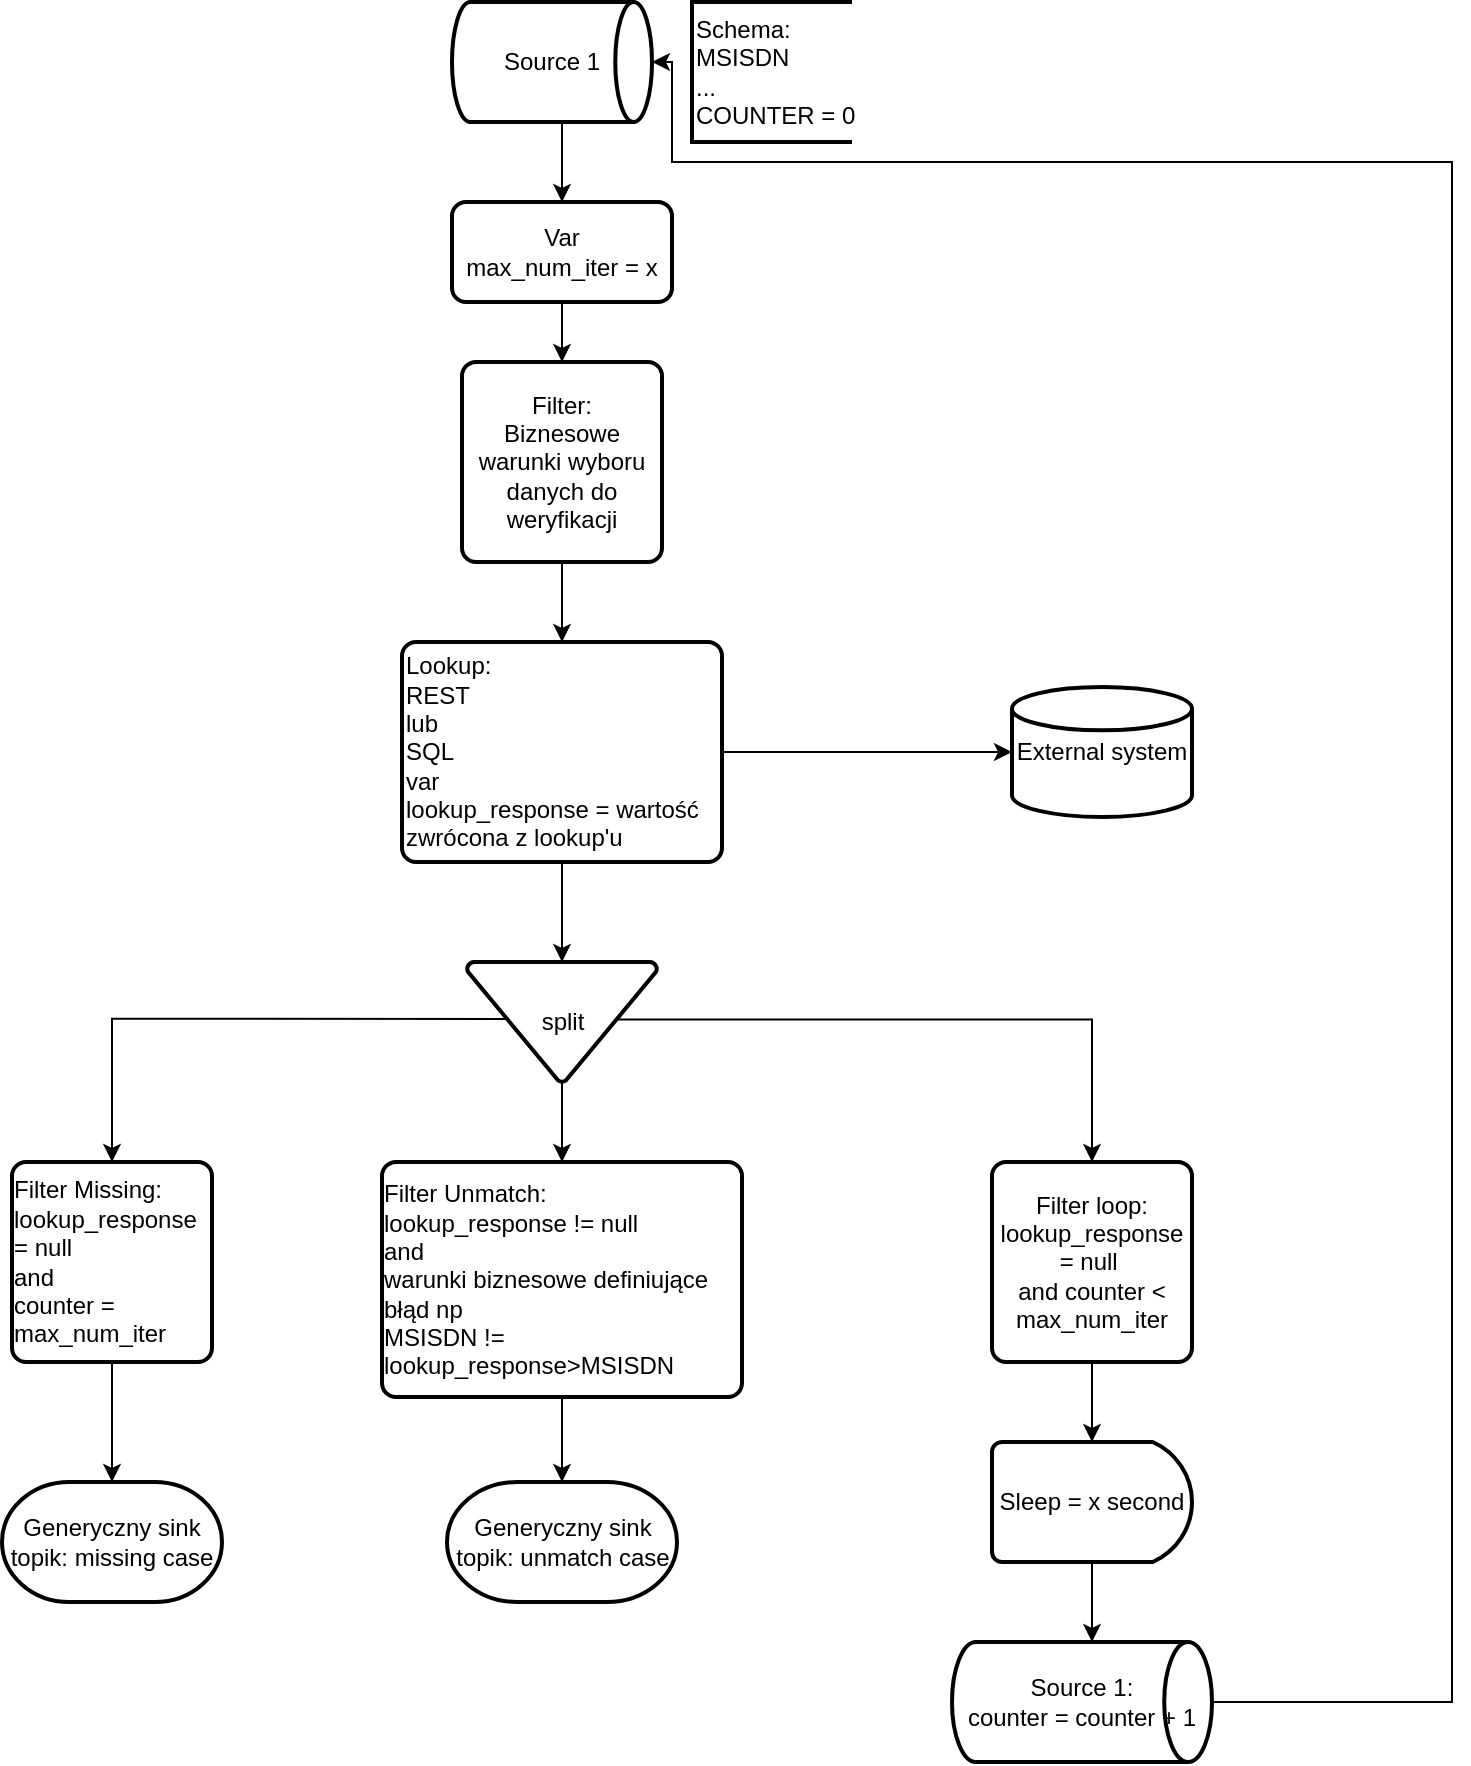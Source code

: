 <mxfile version="15.4.3" type="github" pages="2">
  <diagram id="U4HXAuG3j4cW1zsJGwRp" name="Stream with lookup">
    <mxGraphModel dx="1038" dy="547" grid="1" gridSize="10" guides="1" tooltips="1" connect="1" arrows="1" fold="1" page="1" pageScale="1" pageWidth="827" pageHeight="1169" math="0" shadow="0">
      <root>
        <mxCell id="0" />
        <mxCell id="1" parent="0" />
        <mxCell id="ZC-fCSjPIDu9Es8s-osJ-2" value="Schema:&lt;br&gt;MSISDN&lt;br&gt;...&lt;br&gt;COUNTER = 0" style="strokeWidth=2;html=1;shape=mxgraph.flowchart.annotation_1;align=left;pointerEvents=1;" parent="1" vertex="1">
          <mxGeometry x="410" y="10" width="80" height="70" as="geometry" />
        </mxCell>
        <mxCell id="ZC-fCSjPIDu9Es8s-osJ-30" value="" style="edgeStyle=orthogonalEdgeStyle;rounded=0;orthogonalLoop=1;jettySize=auto;html=1;" parent="1" source="ZC-fCSjPIDu9Es8s-osJ-3" target="ZC-fCSjPIDu9Es8s-osJ-4" edge="1">
          <mxGeometry relative="1" as="geometry" />
        </mxCell>
        <mxCell id="ZC-fCSjPIDu9Es8s-osJ-3" value="Var&lt;br&gt;max_num_iter = x" style="rounded=1;whiteSpace=wrap;html=1;absoluteArcSize=1;arcSize=14;strokeWidth=2;" parent="1" vertex="1">
          <mxGeometry x="290" y="110" width="110" height="50" as="geometry" />
        </mxCell>
        <mxCell id="ZC-fCSjPIDu9Es8s-osJ-31" value="" style="edgeStyle=orthogonalEdgeStyle;rounded=0;orthogonalLoop=1;jettySize=auto;html=1;" parent="1" source="ZC-fCSjPIDu9Es8s-osJ-4" target="ZC-fCSjPIDu9Es8s-osJ-5" edge="1">
          <mxGeometry relative="1" as="geometry" />
        </mxCell>
        <mxCell id="ZC-fCSjPIDu9Es8s-osJ-4" value="Filter:&lt;br&gt;Biznesowe warunki wyboru danych do weryfikacji" style="rounded=1;whiteSpace=wrap;html=1;absoluteArcSize=1;arcSize=14;strokeWidth=2;" parent="1" vertex="1">
          <mxGeometry x="295" y="190" width="100" height="100" as="geometry" />
        </mxCell>
        <mxCell id="ZC-fCSjPIDu9Es8s-osJ-32" value="" style="edgeStyle=orthogonalEdgeStyle;rounded=0;orthogonalLoop=1;jettySize=auto;html=1;" parent="1" source="ZC-fCSjPIDu9Es8s-osJ-5" target="ZC-fCSjPIDu9Es8s-osJ-9" edge="1">
          <mxGeometry relative="1" as="geometry" />
        </mxCell>
        <mxCell id="ZC-fCSjPIDu9Es8s-osJ-33" style="edgeStyle=orthogonalEdgeStyle;rounded=0;orthogonalLoop=1;jettySize=auto;html=1;entryX=0;entryY=0.5;entryDx=0;entryDy=0;entryPerimeter=0;" parent="1" source="ZC-fCSjPIDu9Es8s-osJ-5" target="ZC-fCSjPIDu9Es8s-osJ-18" edge="1">
          <mxGeometry relative="1" as="geometry" />
        </mxCell>
        <mxCell id="ZC-fCSjPIDu9Es8s-osJ-5" value="&lt;div&gt;&lt;span&gt;Lookup:&lt;/span&gt;&lt;/div&gt;&lt;div&gt;&lt;span&gt;REST&lt;/span&gt;&lt;/div&gt;&lt;div&gt;&lt;span&gt;lub&amp;nbsp;&lt;/span&gt;&lt;/div&gt;&lt;div&gt;&lt;span&gt;SQL&lt;/span&gt;&lt;/div&gt;&lt;div&gt;&lt;span&gt;var&lt;/span&gt;&lt;/div&gt;&lt;div&gt;lookup_response = wartość zwrócona z lookup&#39;u&lt;/div&gt;" style="rounded=1;whiteSpace=wrap;html=1;absoluteArcSize=1;arcSize=14;strokeWidth=2;align=left;" parent="1" vertex="1">
          <mxGeometry x="265" y="330" width="160" height="110" as="geometry" />
        </mxCell>
        <mxCell id="ZC-fCSjPIDu9Es8s-osJ-35" style="edgeStyle=orthogonalEdgeStyle;rounded=0;orthogonalLoop=1;jettySize=auto;html=1;entryX=0.5;entryY=0;entryDx=0;entryDy=0;exitX=0.216;exitY=0.474;exitDx=0;exitDy=0;exitPerimeter=0;" parent="1" source="ZC-fCSjPIDu9Es8s-osJ-9" target="ZC-fCSjPIDu9Es8s-osJ-10" edge="1">
          <mxGeometry relative="1" as="geometry" />
        </mxCell>
        <mxCell id="ZC-fCSjPIDu9Es8s-osJ-36" style="edgeStyle=orthogonalEdgeStyle;rounded=0;orthogonalLoop=1;jettySize=auto;html=1;entryX=0.5;entryY=0;entryDx=0;entryDy=0;" parent="1" source="ZC-fCSjPIDu9Es8s-osJ-9" target="ZC-fCSjPIDu9Es8s-osJ-14" edge="1">
          <mxGeometry relative="1" as="geometry" />
        </mxCell>
        <mxCell id="ZC-fCSjPIDu9Es8s-osJ-37" style="edgeStyle=orthogonalEdgeStyle;rounded=0;orthogonalLoop=1;jettySize=auto;html=1;entryX=0.5;entryY=0;entryDx=0;entryDy=0;exitX=0.795;exitY=0.479;exitDx=0;exitDy=0;exitPerimeter=0;" parent="1" source="ZC-fCSjPIDu9Es8s-osJ-9" target="ZC-fCSjPIDu9Es8s-osJ-12" edge="1">
          <mxGeometry relative="1" as="geometry" />
        </mxCell>
        <mxCell id="ZC-fCSjPIDu9Es8s-osJ-9" value="split" style="strokeWidth=2;html=1;shape=mxgraph.flowchart.merge_or_storage;whiteSpace=wrap;align=center;" parent="1" vertex="1">
          <mxGeometry x="297.5" y="490" width="95" height="60" as="geometry" />
        </mxCell>
        <mxCell id="ZC-fCSjPIDu9Es8s-osJ-38" value="" style="edgeStyle=orthogonalEdgeStyle;rounded=0;orthogonalLoop=1;jettySize=auto;html=1;" parent="1" source="ZC-fCSjPIDu9Es8s-osJ-10" target="ZC-fCSjPIDu9Es8s-osJ-13" edge="1">
          <mxGeometry relative="1" as="geometry" />
        </mxCell>
        <mxCell id="ZC-fCSjPIDu9Es8s-osJ-10" value="&lt;div style=&quot;text-align: justify&quot;&gt;&lt;span&gt;Filter Missing:&lt;/span&gt;&lt;/div&gt;&lt;div style=&quot;text-align: justify&quot;&gt;&lt;span&gt;lookup_response = null&amp;nbsp;&lt;/span&gt;&lt;/div&gt;&lt;div style=&quot;text-align: justify&quot;&gt;&lt;span&gt;and&amp;nbsp;&lt;/span&gt;&lt;/div&gt;&lt;div style=&quot;text-align: left&quot;&gt;&lt;span&gt;counter = max_num_iter&lt;/span&gt;&lt;/div&gt;" style="rounded=1;whiteSpace=wrap;html=1;absoluteArcSize=1;arcSize=14;strokeWidth=2;align=center;" parent="1" vertex="1">
          <mxGeometry x="70" y="590" width="100" height="100" as="geometry" />
        </mxCell>
        <mxCell id="ZC-fCSjPIDu9Es8s-osJ-40" value="" style="edgeStyle=orthogonalEdgeStyle;rounded=0;orthogonalLoop=1;jettySize=auto;html=1;" parent="1" source="ZC-fCSjPIDu9Es8s-osJ-12" target="ZC-fCSjPIDu9Es8s-osJ-15" edge="1">
          <mxGeometry relative="1" as="geometry" />
        </mxCell>
        <mxCell id="ZC-fCSjPIDu9Es8s-osJ-12" value="Filter loop:&lt;br&gt;lookup_response = null&amp;nbsp;&lt;br&gt;and counter &amp;lt; max_num_iter" style="rounded=1;whiteSpace=wrap;html=1;absoluteArcSize=1;arcSize=14;strokeWidth=2;align=center;" parent="1" vertex="1">
          <mxGeometry x="560" y="590" width="100" height="100" as="geometry" />
        </mxCell>
        <mxCell id="ZC-fCSjPIDu9Es8s-osJ-13" value="Generyczny sink topik: missing case" style="strokeWidth=2;html=1;shape=mxgraph.flowchart.terminator;whiteSpace=wrap;align=center;" parent="1" vertex="1">
          <mxGeometry x="65" y="750" width="110" height="60" as="geometry" />
        </mxCell>
        <mxCell id="ZC-fCSjPIDu9Es8s-osJ-39" value="" style="edgeStyle=orthogonalEdgeStyle;rounded=0;orthogonalLoop=1;jettySize=auto;html=1;" parent="1" source="ZC-fCSjPIDu9Es8s-osJ-14" target="ZC-fCSjPIDu9Es8s-osJ-16" edge="1">
          <mxGeometry relative="1" as="geometry" />
        </mxCell>
        <mxCell id="ZC-fCSjPIDu9Es8s-osJ-14" value="&lt;div style=&quot;text-align: justify&quot;&gt;&lt;span&gt;Filter Unmatch:&lt;/span&gt;&lt;/div&gt;&lt;div style=&quot;text-align: justify&quot;&gt;&lt;span&gt;lookup_response != null&amp;nbsp;&lt;/span&gt;&lt;/div&gt;&lt;div style=&quot;text-align: justify&quot;&gt;&lt;span&gt;and&amp;nbsp;&lt;/span&gt;&lt;/div&gt;&lt;div style=&quot;text-align: left&quot;&gt;warunki biznesowe definiujące błąd np&lt;/div&gt;&lt;div style=&quot;text-align: left&quot;&gt;MSISDN != lookup_response&amp;gt;MSISDN&lt;/div&gt;" style="rounded=1;whiteSpace=wrap;html=1;absoluteArcSize=1;arcSize=14;strokeWidth=2;align=center;" parent="1" vertex="1">
          <mxGeometry x="255" y="590" width="180" height="117.5" as="geometry" />
        </mxCell>
        <mxCell id="ZC-fCSjPIDu9Es8s-osJ-41" value="" style="edgeStyle=orthogonalEdgeStyle;rounded=0;orthogonalLoop=1;jettySize=auto;html=1;" parent="1" source="ZC-fCSjPIDu9Es8s-osJ-15" edge="1">
          <mxGeometry relative="1" as="geometry">
            <mxPoint x="610" y="830" as="targetPoint" />
          </mxGeometry>
        </mxCell>
        <mxCell id="ZC-fCSjPIDu9Es8s-osJ-15" value="Sleep = x second" style="strokeWidth=2;html=1;shape=mxgraph.flowchart.delay;whiteSpace=wrap;align=center;" parent="1" vertex="1">
          <mxGeometry x="560" y="730" width="100" height="60" as="geometry" />
        </mxCell>
        <mxCell id="ZC-fCSjPIDu9Es8s-osJ-16" value="Generyczny sink topik: unmatch case" style="strokeWidth=2;html=1;shape=mxgraph.flowchart.terminator;whiteSpace=wrap;align=center;" parent="1" vertex="1">
          <mxGeometry x="287.5" y="750" width="115" height="60" as="geometry" />
        </mxCell>
        <mxCell id="ZC-fCSjPIDu9Es8s-osJ-18" value="External system" style="strokeWidth=2;html=1;shape=mxgraph.flowchart.database;whiteSpace=wrap;align=center;" parent="1" vertex="1">
          <mxGeometry x="570" y="352.5" width="90" height="65" as="geometry" />
        </mxCell>
        <mxCell id="ZC-fCSjPIDu9Es8s-osJ-42" style="edgeStyle=orthogonalEdgeStyle;rounded=0;orthogonalLoop=1;jettySize=auto;html=1;entryX=1;entryY=0.5;entryDx=0;entryDy=0;entryPerimeter=0;" parent="1" target="ZC-fCSjPIDu9Es8s-osJ-22" edge="1">
          <mxGeometry relative="1" as="geometry">
            <mxPoint x="400" y="40" as="targetPoint" />
            <mxPoint x="660" y="860" as="sourcePoint" />
            <Array as="points">
              <mxPoint x="790" y="860" />
              <mxPoint x="790" y="90" />
              <mxPoint x="400" y="90" />
              <mxPoint x="400" y="40" />
            </Array>
          </mxGeometry>
        </mxCell>
        <mxCell id="ZC-fCSjPIDu9Es8s-osJ-34" style="edgeStyle=orthogonalEdgeStyle;rounded=0;orthogonalLoop=1;jettySize=auto;html=1;exitX=0.535;exitY=1.002;exitDx=0;exitDy=0;exitPerimeter=0;" parent="1" source="ZC-fCSjPIDu9Es8s-osJ-22" edge="1">
          <mxGeometry relative="1" as="geometry">
            <mxPoint x="345" y="110" as="targetPoint" />
          </mxGeometry>
        </mxCell>
        <mxCell id="ZC-fCSjPIDu9Es8s-osJ-22" value="Source 1&lt;span style=&quot;color: rgba(0 , 0 , 0 , 0) ; font-family: monospace ; font-size: 0px&quot;&gt;%3CmxGraphModel%3E%3Croot%3E%3CmxCell%20id%3D%220%22%2F%3E%3CmxCell%20id%3D%221%22%20parent%3D%220%22%2F%3E%3CmxCell%20id%3D%222%22%20value%3D%22Generyczny%20sink%20topik%3A%20missing%20case%22%20style%3D%22strokeWidth%3D2%3Bhtml%3D1%3Bshape%3Dmxgraph.flowchart.terminator%3BwhiteSpace%3Dwrap%3Balign%3Dcenter%3B%22%20vertex%3D%221%22%20parent%3D%221%22%3E%3CmxGeometry%20x%3D%2270%22%20y%3D%22750%22%20width%3D%22110%22%20height%3D%2260%22%20as%3D%22geometry%22%2F%3E%3C%2FmxCell%3E%3C%2Froot%3E%3C%2FmxGraphModel%3E&lt;/span&gt;" style="strokeWidth=2;html=1;shape=mxgraph.flowchart.direct_data;whiteSpace=wrap;align=center;" parent="1" vertex="1">
          <mxGeometry x="290" y="10" width="100" height="60" as="geometry" />
        </mxCell>
        <mxCell id="ZC-fCSjPIDu9Es8s-osJ-46" value="Source 1:&lt;br&gt;counter = counter + 1" style="strokeWidth=2;html=1;shape=mxgraph.flowchart.direct_data;whiteSpace=wrap;align=center;" parent="1" vertex="1">
          <mxGeometry x="540" y="830" width="130" height="60" as="geometry" />
        </mxCell>
      </root>
    </mxGraphModel>
  </diagram>
  <diagram id="aps-iyWs5h7aKC7BSdQ6" name="Two streams">
    <mxGraphModel dx="1221" dy="1813" grid="1" gridSize="10" guides="1" tooltips="1" connect="1" arrows="1" fold="1" page="1" pageScale="1" pageWidth="827" pageHeight="1169" math="0" shadow="0">
      <root>
        <mxCell id="wpTG-mt9hjSMhAZPs6A1-0" />
        <mxCell id="wpTG-mt9hjSMhAZPs6A1-1" parent="wpTG-mt9hjSMhAZPs6A1-0" />
        <mxCell id="QiTqnI34yQczsa-WJf4P-25" value="" style="rounded=1;whiteSpace=wrap;html=1;absoluteArcSize=1;arcSize=14;strokeWidth=2;fontSize=10;fillColor=none;" vertex="1" parent="wpTG-mt9hjSMhAZPs6A1-1">
          <mxGeometry x="10" y="-10" width="790" height="250" as="geometry" />
        </mxCell>
        <mxCell id="MI2nNo5k3FZledmMcja--0" value="" style="edgeStyle=orthogonalEdgeStyle;rounded=0;orthogonalLoop=1;jettySize=auto;html=1;" parent="wpTG-mt9hjSMhAZPs6A1-1" source="Y2Wc0zXTQvH_t48DHI09-0" target="WbzuMoLDyw3xnzr8Pofb-0" edge="1">
          <mxGeometry relative="1" as="geometry" />
        </mxCell>
        <mxCell id="Y2Wc0zXTQvH_t48DHI09-0" value="Source 1" style="strokeWidth=2;html=1;shape=mxgraph.flowchart.direct_data;whiteSpace=wrap;" parent="wpTG-mt9hjSMhAZPs6A1-1" vertex="1">
          <mxGeometry x="120" y="260" width="100" height="60" as="geometry" />
        </mxCell>
        <mxCell id="MI2nNo5k3FZledmMcja--1" value="" style="edgeStyle=orthogonalEdgeStyle;rounded=0;orthogonalLoop=1;jettySize=auto;html=1;" parent="wpTG-mt9hjSMhAZPs6A1-1" source="Y2Wc0zXTQvH_t48DHI09-1" target="WbzuMoLDyw3xnzr8Pofb-2" edge="1">
          <mxGeometry relative="1" as="geometry" />
        </mxCell>
        <mxCell id="Y2Wc0zXTQvH_t48DHI09-1" value="Source 2" style="strokeWidth=2;html=1;shape=mxgraph.flowchart.direct_data;whiteSpace=wrap;" parent="wpTG-mt9hjSMhAZPs6A1-1" vertex="1">
          <mxGeometry x="364" y="260" width="100" height="60" as="geometry" />
        </mxCell>
        <mxCell id="0UWwDq5xkduQVzN45Ank-0" value="Schema:&lt;br&gt;MSISDN&lt;br&gt;START_TIME&lt;br&gt;..." style="strokeWidth=2;html=1;shape=mxgraph.flowchart.annotation_1;align=left;pointerEvents=1;" parent="wpTG-mt9hjSMhAZPs6A1-1" vertex="1">
          <mxGeometry x="230" y="255" width="80" height="70" as="geometry" />
        </mxCell>
        <mxCell id="0UWwDq5xkduQVzN45Ank-2" value="Schema:&lt;br&gt;MSISDN&lt;br&gt;START_TIME&lt;br&gt;..." style="strokeWidth=2;html=1;shape=mxgraph.flowchart.annotation_1;align=left;pointerEvents=1;" parent="wpTG-mt9hjSMhAZPs6A1-1" vertex="1">
          <mxGeometry x="470" y="255" width="80" height="70" as="geometry" />
        </mxCell>
        <mxCell id="MI2nNo5k3FZledmMcja--2" value="" style="edgeStyle=orthogonalEdgeStyle;rounded=0;orthogonalLoop=1;jettySize=auto;html=1;" parent="wpTG-mt9hjSMhAZPs6A1-1" source="WbzuMoLDyw3xnzr8Pofb-0" target="WbzuMoLDyw3xnzr8Pofb-3" edge="1">
          <mxGeometry relative="1" as="geometry" />
        </mxCell>
        <mxCell id="WbzuMoLDyw3xnzr8Pofb-0" value="Filter:&lt;br&gt;Biznesowe warunki wyboru danych do weryfikacji" style="rounded=1;whiteSpace=wrap;html=1;absoluteArcSize=1;arcSize=14;strokeWidth=2;" parent="wpTG-mt9hjSMhAZPs6A1-1" vertex="1">
          <mxGeometry x="120" y="360" width="100" height="100" as="geometry" />
        </mxCell>
        <mxCell id="MI2nNo5k3FZledmMcja--3" value="" style="edgeStyle=orthogonalEdgeStyle;rounded=0;orthogonalLoop=1;jettySize=auto;html=1;" parent="wpTG-mt9hjSMhAZPs6A1-1" source="WbzuMoLDyw3xnzr8Pofb-2" target="WbzuMoLDyw3xnzr8Pofb-21" edge="1">
          <mxGeometry relative="1" as="geometry" />
        </mxCell>
        <mxCell id="MI2nNo5k3FZledmMcja--15" value="" style="edgeStyle=orthogonalEdgeStyle;rounded=0;orthogonalLoop=1;jettySize=auto;html=1;entryX=0.5;entryY=0;entryDx=0;entryDy=0;" parent="wpTG-mt9hjSMhAZPs6A1-1" source="WbzuMoLDyw3xnzr8Pofb-2" target="WbzuMoLDyw3xnzr8Pofb-16" edge="1">
          <mxGeometry relative="1" as="geometry" />
        </mxCell>
        <mxCell id="WbzuMoLDyw3xnzr8Pofb-2" value="Filter:&lt;br&gt;Biznesowe warunki wyboru danych do weryfikacji" style="rounded=1;whiteSpace=wrap;html=1;absoluteArcSize=1;arcSize=14;strokeWidth=2;" parent="wpTG-mt9hjSMhAZPs6A1-1" vertex="1">
          <mxGeometry x="364" y="360" width="100" height="100" as="geometry" />
        </mxCell>
        <mxCell id="WbzuMoLDyw3xnzr8Pofb-3" value="KyedStream&lt;br&gt;MSISDN + START_TIME(YYYYMMDD)" style="rounded=1;whiteSpace=wrap;html=1;absoluteArcSize=1;arcSize=0;strokeWidth=2;" parent="wpTG-mt9hjSMhAZPs6A1-1" vertex="1">
          <mxGeometry x="90" y="490" width="160" height="50" as="geometry" />
        </mxCell>
        <mxCell id="WbzuMoLDyw3xnzr8Pofb-9" value="K1" style="rounded=1;whiteSpace=wrap;html=1;absoluteArcSize=1;arcSize=0;strokeWidth=2;" parent="wpTG-mt9hjSMhAZPs6A1-1" vertex="1">
          <mxGeometry x="120" y="540" width="20" height="90" as="geometry" />
        </mxCell>
        <mxCell id="WbzuMoLDyw3xnzr8Pofb-12" value="K2" style="rounded=1;whiteSpace=wrap;html=1;absoluteArcSize=1;arcSize=0;strokeWidth=2;" parent="wpTG-mt9hjSMhAZPs6A1-1" vertex="1">
          <mxGeometry x="140" y="540" width="20" height="90" as="geometry" />
        </mxCell>
        <mxCell id="MI2nNo5k3FZledmMcja--4" value="" style="edgeStyle=orthogonalEdgeStyle;rounded=0;orthogonalLoop=1;jettySize=auto;html=1;entryX=0.5;entryY=0;entryDx=0;entryDy=0;" parent="wpTG-mt9hjSMhAZPs6A1-1" source="WbzuMoLDyw3xnzr8Pofb-13" target="WbzuMoLDyw3xnzr8Pofb-22" edge="1">
          <mxGeometry relative="1" as="geometry" />
        </mxCell>
        <mxCell id="WbzuMoLDyw3xnzr8Pofb-13" value="K3" style="rounded=1;whiteSpace=wrap;html=1;absoluteArcSize=1;arcSize=0;strokeWidth=2;" parent="wpTG-mt9hjSMhAZPs6A1-1" vertex="1">
          <mxGeometry x="160" y="540" width="20" height="90" as="geometry" />
        </mxCell>
        <mxCell id="WbzuMoLDyw3xnzr8Pofb-14" value="K4" style="rounded=1;whiteSpace=wrap;html=1;absoluteArcSize=1;arcSize=0;strokeWidth=2;" parent="wpTG-mt9hjSMhAZPs6A1-1" vertex="1">
          <mxGeometry x="180" y="540" width="20" height="90" as="geometry" />
        </mxCell>
        <mxCell id="WbzuMoLDyw3xnzr8Pofb-15" value="K5" style="rounded=1;whiteSpace=wrap;html=1;absoluteArcSize=1;arcSize=0;strokeWidth=2;" parent="wpTG-mt9hjSMhAZPs6A1-1" vertex="1">
          <mxGeometry x="200" y="540" width="20" height="90" as="geometry" />
        </mxCell>
        <mxCell id="WbzuMoLDyw3xnzr8Pofb-16" value="KyedStream&lt;br&gt;MSISDN + START_TIME(YYYYMMDD)" style="rounded=1;whiteSpace=wrap;html=1;absoluteArcSize=1;arcSize=0;strokeWidth=2;" parent="wpTG-mt9hjSMhAZPs6A1-1" vertex="1">
          <mxGeometry x="334" y="490" width="160" height="50" as="geometry" />
        </mxCell>
        <mxCell id="WbzuMoLDyw3xnzr8Pofb-17" value="K1" style="rounded=1;whiteSpace=wrap;html=1;absoluteArcSize=1;arcSize=0;strokeWidth=2;" parent="wpTG-mt9hjSMhAZPs6A1-1" vertex="1">
          <mxGeometry x="364" y="540" width="20" height="90" as="geometry" />
        </mxCell>
        <mxCell id="WbzuMoLDyw3xnzr8Pofb-18" value="K2" style="rounded=1;whiteSpace=wrap;html=1;absoluteArcSize=1;arcSize=0;strokeWidth=2;" parent="wpTG-mt9hjSMhAZPs6A1-1" vertex="1">
          <mxGeometry x="384" y="540" width="20" height="90" as="geometry" />
        </mxCell>
        <mxCell id="MI2nNo5k3FZledmMcja--5" value="" style="edgeStyle=orthogonalEdgeStyle;rounded=0;orthogonalLoop=1;jettySize=auto;html=1;" parent="wpTG-mt9hjSMhAZPs6A1-1" source="WbzuMoLDyw3xnzr8Pofb-19" target="WbzuMoLDyw3xnzr8Pofb-28" edge="1">
          <mxGeometry relative="1" as="geometry" />
        </mxCell>
        <mxCell id="WbzuMoLDyw3xnzr8Pofb-19" value="K3" style="rounded=1;whiteSpace=wrap;html=1;absoluteArcSize=1;arcSize=0;strokeWidth=2;" parent="wpTG-mt9hjSMhAZPs6A1-1" vertex="1">
          <mxGeometry x="404" y="540" width="20" height="90" as="geometry" />
        </mxCell>
        <mxCell id="WbzuMoLDyw3xnzr8Pofb-20" value="K4" style="rounded=1;whiteSpace=wrap;html=1;absoluteArcSize=1;arcSize=0;strokeWidth=2;" parent="wpTG-mt9hjSMhAZPs6A1-1" vertex="1">
          <mxGeometry x="424" y="540" width="20" height="90" as="geometry" />
        </mxCell>
        <mxCell id="WbzuMoLDyw3xnzr8Pofb-21" value="K5" style="rounded=1;whiteSpace=wrap;html=1;absoluteArcSize=1;arcSize=0;strokeWidth=2;" parent="wpTG-mt9hjSMhAZPs6A1-1" vertex="1">
          <mxGeometry x="444" y="540" width="20" height="90" as="geometry" />
        </mxCell>
        <mxCell id="WbzuMoLDyw3xnzr8Pofb-22" value="Window:&lt;br&gt;EventTime or&lt;br&gt;ProcessingTime" style="rounded=1;whiteSpace=wrap;html=1;absoluteArcSize=1;arcSize=0;strokeWidth=2;" parent="wpTG-mt9hjSMhAZPs6A1-1" vertex="1">
          <mxGeometry x="120" y="680" width="100" height="50" as="geometry" />
        </mxCell>
        <mxCell id="WbzuMoLDyw3xnzr8Pofb-23" value="K1" style="rounded=1;whiteSpace=wrap;html=1;absoluteArcSize=1;arcSize=0;strokeWidth=2;" parent="wpTG-mt9hjSMhAZPs6A1-1" vertex="1">
          <mxGeometry x="120" y="730" width="20" height="90" as="geometry" />
        </mxCell>
        <mxCell id="WbzuMoLDyw3xnzr8Pofb-24" value="K2" style="rounded=1;whiteSpace=wrap;html=1;absoluteArcSize=1;arcSize=0;strokeWidth=2;" parent="wpTG-mt9hjSMhAZPs6A1-1" vertex="1">
          <mxGeometry x="140" y="730" width="20" height="90" as="geometry" />
        </mxCell>
        <mxCell id="MI2nNo5k3FZledmMcja--6" style="edgeStyle=orthogonalEdgeStyle;rounded=0;orthogonalLoop=1;jettySize=auto;html=1;" parent="wpTG-mt9hjSMhAZPs6A1-1" source="WbzuMoLDyw3xnzr8Pofb-25" target="WbzuMoLDyw3xnzr8Pofb-34" edge="1">
          <mxGeometry relative="1" as="geometry">
            <Array as="points">
              <mxPoint x="170" y="840" />
              <mxPoint x="290" y="840" />
            </Array>
          </mxGeometry>
        </mxCell>
        <mxCell id="WbzuMoLDyw3xnzr8Pofb-25" value="K3" style="rounded=1;whiteSpace=wrap;html=1;absoluteArcSize=1;arcSize=0;strokeWidth=2;" parent="wpTG-mt9hjSMhAZPs6A1-1" vertex="1">
          <mxGeometry x="160" y="730" width="20" height="90" as="geometry" />
        </mxCell>
        <mxCell id="WbzuMoLDyw3xnzr8Pofb-26" value="K4" style="rounded=1;whiteSpace=wrap;html=1;absoluteArcSize=1;arcSize=0;strokeWidth=2;" parent="wpTG-mt9hjSMhAZPs6A1-1" vertex="1">
          <mxGeometry x="180" y="730" width="20" height="90" as="geometry" />
        </mxCell>
        <mxCell id="WbzuMoLDyw3xnzr8Pofb-27" value="K5" style="rounded=1;whiteSpace=wrap;html=1;absoluteArcSize=1;arcSize=0;strokeWidth=2;" parent="wpTG-mt9hjSMhAZPs6A1-1" vertex="1">
          <mxGeometry x="200" y="730" width="20" height="90" as="geometry" />
        </mxCell>
        <mxCell id="WbzuMoLDyw3xnzr8Pofb-28" value="Window:&lt;br&gt;EventTime or&lt;br&gt;ProcessingTime" style="rounded=1;whiteSpace=wrap;html=1;absoluteArcSize=1;arcSize=0;strokeWidth=2;" parent="wpTG-mt9hjSMhAZPs6A1-1" vertex="1">
          <mxGeometry x="364" y="680" width="100" height="50" as="geometry" />
        </mxCell>
        <mxCell id="WbzuMoLDyw3xnzr8Pofb-29" value="K1" style="rounded=1;whiteSpace=wrap;html=1;absoluteArcSize=1;arcSize=0;strokeWidth=2;" parent="wpTG-mt9hjSMhAZPs6A1-1" vertex="1">
          <mxGeometry x="364" y="730" width="20" height="90" as="geometry" />
        </mxCell>
        <mxCell id="WbzuMoLDyw3xnzr8Pofb-30" value="K2" style="rounded=1;whiteSpace=wrap;html=1;absoluteArcSize=1;arcSize=0;strokeWidth=2;" parent="wpTG-mt9hjSMhAZPs6A1-1" vertex="1">
          <mxGeometry x="384" y="730" width="20" height="90" as="geometry" />
        </mxCell>
        <mxCell id="MI2nNo5k3FZledmMcja--7" style="edgeStyle=orthogonalEdgeStyle;rounded=0;orthogonalLoop=1;jettySize=auto;html=1;entryX=0.5;entryY=0;entryDx=0;entryDy=0;" parent="wpTG-mt9hjSMhAZPs6A1-1" source="WbzuMoLDyw3xnzr8Pofb-31" target="WbzuMoLDyw3xnzr8Pofb-34" edge="1">
          <mxGeometry relative="1" as="geometry">
            <mxPoint x="290" y="870" as="targetPoint" />
            <Array as="points">
              <mxPoint x="414" y="840" />
              <mxPoint x="290" y="840" />
            </Array>
          </mxGeometry>
        </mxCell>
        <mxCell id="WbzuMoLDyw3xnzr8Pofb-31" value="K3" style="rounded=1;whiteSpace=wrap;html=1;absoluteArcSize=1;arcSize=0;strokeWidth=2;" parent="wpTG-mt9hjSMhAZPs6A1-1" vertex="1">
          <mxGeometry x="404" y="730" width="20" height="90" as="geometry" />
        </mxCell>
        <mxCell id="WbzuMoLDyw3xnzr8Pofb-32" value="K4" style="rounded=1;whiteSpace=wrap;html=1;absoluteArcSize=1;arcSize=0;strokeWidth=2;" parent="wpTG-mt9hjSMhAZPs6A1-1" vertex="1">
          <mxGeometry x="424" y="730" width="20" height="90" as="geometry" />
        </mxCell>
        <mxCell id="WbzuMoLDyw3xnzr8Pofb-33" value="K5" style="rounded=1;whiteSpace=wrap;html=1;absoluteArcSize=1;arcSize=0;strokeWidth=2;" parent="wpTG-mt9hjSMhAZPs6A1-1" vertex="1">
          <mxGeometry x="444" y="730" width="20" height="90" as="geometry" />
        </mxCell>
        <mxCell id="WbzuMoLDyw3xnzr8Pofb-34" value="Connected streams" style="rounded=1;whiteSpace=wrap;html=1;absoluteArcSize=1;arcSize=0;strokeWidth=2;" parent="wpTG-mt9hjSMhAZPs6A1-1" vertex="1">
          <mxGeometry x="210" y="880" width="160" height="20" as="geometry" />
        </mxCell>
        <mxCell id="WbzuMoLDyw3xnzr8Pofb-36" value="S2" style="rounded=1;whiteSpace=wrap;html=1;absoluteArcSize=1;arcSize=0;strokeWidth=2;" parent="wpTG-mt9hjSMhAZPs6A1-1" vertex="1">
          <mxGeometry x="250" y="920" width="120" height="70" as="geometry" />
        </mxCell>
        <mxCell id="WbzuMoLDyw3xnzr8Pofb-46" value="S1" style="rounded=1;whiteSpace=wrap;html=1;absoluteArcSize=1;arcSize=0;strokeWidth=2;" parent="wpTG-mt9hjSMhAZPs6A1-1" vertex="1">
          <mxGeometry x="210" y="920" width="40" height="70" as="geometry" />
        </mxCell>
        <mxCell id="WbzuMoLDyw3xnzr8Pofb-47" value="K1" style="rounded=1;whiteSpace=wrap;html=1;absoluteArcSize=1;arcSize=0;strokeWidth=2;" parent="wpTG-mt9hjSMhAZPs6A1-1" vertex="1">
          <mxGeometry x="210" y="900" width="100" height="20" as="geometry" />
        </mxCell>
        <mxCell id="WbzuMoLDyw3xnzr8Pofb-49" value="State:&lt;br&gt;MSISDN z S1&lt;br&gt;MSISDN Z S2" style="rounded=1;whiteSpace=wrap;html=1;absoluteArcSize=1;arcSize=0;strokeWidth=2;" parent="wpTG-mt9hjSMhAZPs6A1-1" vertex="1">
          <mxGeometry x="210" y="990" width="80" height="50" as="geometry" />
        </mxCell>
        <mxCell id="WbzuMoLDyw3xnzr8Pofb-54" value="K2" style="rounded=1;whiteSpace=wrap;html=1;absoluteArcSize=1;arcSize=0;strokeWidth=2;" parent="wpTG-mt9hjSMhAZPs6A1-1" vertex="1">
          <mxGeometry x="290" y="900" width="80" height="20" as="geometry" />
        </mxCell>
        <mxCell id="WbzuMoLDyw3xnzr8Pofb-55" value="S1" style="rounded=1;whiteSpace=wrap;html=1;absoluteArcSize=1;arcSize=0;strokeWidth=2;" parent="wpTG-mt9hjSMhAZPs6A1-1" vertex="1">
          <mxGeometry x="290" y="920" width="40" height="70" as="geometry" />
        </mxCell>
        <mxCell id="WbzuMoLDyw3xnzr8Pofb-56" value="S2" style="rounded=1;whiteSpace=wrap;html=1;absoluteArcSize=1;arcSize=0;strokeWidth=2;" parent="wpTG-mt9hjSMhAZPs6A1-1" vertex="1">
          <mxGeometry x="330" y="920" width="40" height="70" as="geometry" />
        </mxCell>
        <mxCell id="WbzuMoLDyw3xnzr8Pofb-57" value="State:&lt;br&gt;MSISDN z S1&lt;br&gt;MSISDN Z S2" style="rounded=1;whiteSpace=wrap;html=1;absoluteArcSize=1;arcSize=0;strokeWidth=2;" parent="wpTG-mt9hjSMhAZPs6A1-1" vertex="1">
          <mxGeometry x="290" y="990" width="80" height="50" as="geometry" />
        </mxCell>
        <mxCell id="MI2nNo5k3FZledmMcja--8" style="edgeStyle=orthogonalEdgeStyle;rounded=0;orthogonalLoop=1;jettySize=auto;html=1;entryX=0.5;entryY=0;entryDx=0;entryDy=0;entryPerimeter=0;" parent="wpTG-mt9hjSMhAZPs6A1-1" source="WbzuMoLDyw3xnzr8Pofb-58" target="5lXdGPCJbApeeSDs2-1_-0" edge="1">
          <mxGeometry relative="1" as="geometry" />
        </mxCell>
        <mxCell id="WbzuMoLDyw3xnzr8Pofb-58" value="Timer = x&amp;nbsp;" style="rounded=1;whiteSpace=wrap;html=1;absoluteArcSize=1;arcSize=0;strokeWidth=2;" parent="wpTG-mt9hjSMhAZPs6A1-1" vertex="1">
          <mxGeometry x="210" y="1040" width="80" height="20" as="geometry" />
        </mxCell>
        <mxCell id="MI2nNo5k3FZledmMcja--9" style="edgeStyle=orthogonalEdgeStyle;rounded=0;orthogonalLoop=1;jettySize=auto;html=1;" parent="wpTG-mt9hjSMhAZPs6A1-1" source="WbzuMoLDyw3xnzr8Pofb-59" edge="1">
          <mxGeometry relative="1" as="geometry">
            <mxPoint x="290" y="1120" as="targetPoint" />
          </mxGeometry>
        </mxCell>
        <mxCell id="WbzuMoLDyw3xnzr8Pofb-59" value="Timer = x&amp;nbsp;" style="rounded=1;whiteSpace=wrap;html=1;absoluteArcSize=1;arcSize=0;strokeWidth=2;" parent="wpTG-mt9hjSMhAZPs6A1-1" vertex="1">
          <mxGeometry x="290" y="1040" width="80" height="20" as="geometry" />
        </mxCell>
        <mxCell id="WbzuMoLDyw3xnzr8Pofb-60" style="edgeStyle=orthogonalEdgeStyle;rounded=0;orthogonalLoop=1;jettySize=auto;html=1;exitX=0.5;exitY=1;exitDx=0;exitDy=0;" parent="wpTG-mt9hjSMhAZPs6A1-1" source="WbzuMoLDyw3xnzr8Pofb-59" target="WbzuMoLDyw3xnzr8Pofb-59" edge="1">
          <mxGeometry relative="1" as="geometry" />
        </mxCell>
        <mxCell id="MI2nNo5k3FZledmMcja--10" style="edgeStyle=orthogonalEdgeStyle;rounded=0;orthogonalLoop=1;jettySize=auto;html=1;entryX=0.5;entryY=0;entryDx=0;entryDy=0;exitX=0.191;exitY=0.483;exitDx=0;exitDy=0;exitPerimeter=0;" parent="wpTG-mt9hjSMhAZPs6A1-1" source="5lXdGPCJbApeeSDs2-1_-0" target="BZ5HzJyygxyTq-eCL8v4-0" edge="1">
          <mxGeometry relative="1" as="geometry" />
        </mxCell>
        <mxCell id="MI2nNo5k3FZledmMcja--11" style="edgeStyle=orthogonalEdgeStyle;rounded=0;orthogonalLoop=1;jettySize=auto;html=1;entryX=0.5;entryY=0;entryDx=0;entryDy=0;exitX=0.821;exitY=0.495;exitDx=0;exitDy=0;exitPerimeter=0;" parent="wpTG-mt9hjSMhAZPs6A1-1" source="5lXdGPCJbApeeSDs2-1_-0" target="eIOK_A92eDTON_xbWoKj-2" edge="1">
          <mxGeometry relative="1" as="geometry" />
        </mxCell>
        <mxCell id="5lXdGPCJbApeeSDs2-1_-0" value="split" style="strokeWidth=2;html=1;shape=mxgraph.flowchart.merge_or_storage;whiteSpace=wrap;align=center;" parent="wpTG-mt9hjSMhAZPs6A1-1" vertex="1">
          <mxGeometry x="242.5" y="1120" width="95" height="60" as="geometry" />
        </mxCell>
        <mxCell id="MI2nNo5k3FZledmMcja--12" style="edgeStyle=orthogonalEdgeStyle;rounded=0;orthogonalLoop=1;jettySize=auto;html=1;entryX=0.5;entryY=0;entryDx=0;entryDy=0;entryPerimeter=0;" parent="wpTG-mt9hjSMhAZPs6A1-1" source="BZ5HzJyygxyTq-eCL8v4-0" target="eIOK_A92eDTON_xbWoKj-0" edge="1">
          <mxGeometry relative="1" as="geometry" />
        </mxCell>
        <mxCell id="BZ5HzJyygxyTq-eCL8v4-0" value="&lt;div style=&quot;text-align: justify&quot;&gt;&lt;span&gt;Filter Missing:&lt;/span&gt;&lt;/div&gt;&lt;div style=&quot;text-align: justify&quot;&gt;&lt;span&gt;lMSISDN z S1 = null&lt;/span&gt;&lt;/div&gt;&lt;div style=&quot;text-align: justify&quot;&gt;&lt;span&gt;or&lt;/span&gt;&lt;/div&gt;&lt;div style=&quot;text-align: justify&quot;&gt;lMSISDN z S2 = null&lt;span&gt;&lt;br&gt;&lt;/span&gt;&lt;/div&gt;&lt;div style=&quot;text-align: justify&quot;&gt;&lt;span&gt;&lt;br&gt;&lt;/span&gt;&lt;/div&gt;" style="rounded=1;whiteSpace=wrap;html=1;absoluteArcSize=1;arcSize=14;strokeWidth=2;align=center;" parent="wpTG-mt9hjSMhAZPs6A1-1" vertex="1">
          <mxGeometry x="100" y="1240" width="140" height="100" as="geometry" />
        </mxCell>
        <mxCell id="eIOK_A92eDTON_xbWoKj-0" value="Generyczny sink topik: missing case" style="strokeWidth=2;html=1;shape=mxgraph.flowchart.terminator;whiteSpace=wrap;align=center;" parent="wpTG-mt9hjSMhAZPs6A1-1" vertex="1">
          <mxGeometry x="115" y="1390" width="110" height="60" as="geometry" />
        </mxCell>
        <mxCell id="eIOK_A92eDTON_xbWoKj-1" value="Generyczny sink topik: unmatch case" style="strokeWidth=2;html=1;shape=mxgraph.flowchart.terminator;whiteSpace=wrap;align=center;" parent="wpTG-mt9hjSMhAZPs6A1-1" vertex="1">
          <mxGeometry x="440" y="1390" width="110" height="60" as="geometry" />
        </mxCell>
        <mxCell id="MI2nNo5k3FZledmMcja--13" style="edgeStyle=orthogonalEdgeStyle;rounded=0;orthogonalLoop=1;jettySize=auto;html=1;entryX=0.5;entryY=0;entryDx=0;entryDy=0;entryPerimeter=0;exitX=0.485;exitY=1.012;exitDx=0;exitDy=0;exitPerimeter=0;" parent="wpTG-mt9hjSMhAZPs6A1-1" source="eIOK_A92eDTON_xbWoKj-2" target="eIOK_A92eDTON_xbWoKj-1" edge="1">
          <mxGeometry relative="1" as="geometry">
            <mxPoint x="503" y="1390" as="targetPoint" />
          </mxGeometry>
        </mxCell>
        <mxCell id="eIOK_A92eDTON_xbWoKj-2" value="&lt;div style=&quot;text-align: justify&quot;&gt;&lt;span&gt;Filter Unmatch:&lt;/span&gt;&lt;/div&gt;&lt;div style=&quot;text-align: justify&quot;&gt;&lt;span&gt;lMSISDN z S1 != null&lt;/span&gt;&lt;/div&gt;&lt;div style=&quot;text-align: justify&quot;&gt;and&lt;/div&gt;&lt;div style=&quot;text-align: justify&quot;&gt;lMSISDN z S2 != null&lt;span&gt;&lt;br&gt;&lt;/span&gt;&lt;/div&gt;&lt;div style=&quot;text-align: justify&quot;&gt;&lt;div style=&quot;text-align: left&quot;&gt;warunki biznesowe definiujące błąd np&lt;/div&gt;&lt;div style=&quot;text-align: left&quot;&gt;S1.START_TIME != S2.START_TIME&lt;/div&gt;&lt;/div&gt;" style="rounded=1;whiteSpace=wrap;html=1;absoluteArcSize=1;arcSize=14;strokeWidth=2;align=center;" parent="wpTG-mt9hjSMhAZPs6A1-1" vertex="1">
          <mxGeometry x="379" y="1240" width="241" height="100" as="geometry" />
        </mxCell>
        <mxCell id="MI2nNo5k3FZledmMcja--16" value="" style="rounded=1;whiteSpace=wrap;html=1;absoluteArcSize=1;arcSize=14;strokeWidth=1;fillColor=none;dashed=1;" parent="wpTG-mt9hjSMhAZPs6A1-1" vertex="1">
          <mxGeometry x="60" y="655" width="460" height="205" as="geometry" />
        </mxCell>
        <mxCell id="MI2nNo5k3FZledmMcja--18" value="" style="rounded=1;whiteSpace=wrap;html=1;absoluteArcSize=1;arcSize=14;strokeWidth=1;dashed=1;fillColor=none;" parent="wpTG-mt9hjSMhAZPs6A1-1" vertex="1">
          <mxGeometry x="170" y="1040" width="240" height="30" as="geometry" />
        </mxCell>
        <mxCell id="MI2nNo5k3FZledmMcja--19" value="alternatywe rozwiązanie" style="rounded=1;whiteSpace=wrap;html=1;absoluteArcSize=1;arcSize=14;strokeWidth=1;dashed=1;fillColor=none;" parent="wpTG-mt9hjSMhAZPs6A1-1" vertex="1">
          <mxGeometry x="640" y="650" width="110" height="30" as="geometry" />
        </mxCell>
        <mxCell id="QiTqnI34yQczsa-WJf4P-1" value="S2" style="rounded=1;whiteSpace=wrap;html=1;absoluteArcSize=1;arcSize=0;strokeWidth=2;" vertex="1" parent="wpTG-mt9hjSMhAZPs6A1-1">
          <mxGeometry x="250" y="920" width="40" height="70" as="geometry" />
        </mxCell>
        <mxCell id="QiTqnI34yQczsa-WJf4P-20" style="edgeStyle=orthogonalEdgeStyle;rounded=0;orthogonalLoop=1;jettySize=auto;html=1;entryX=0.5;entryY=0;entryDx=0;entryDy=0;entryPerimeter=0;fontSize=10;exitX=0.5;exitY=1;exitDx=0;exitDy=0;exitPerimeter=0;" edge="1" parent="wpTG-mt9hjSMhAZPs6A1-1" source="QiTqnI34yQczsa-WJf4P-3">
          <mxGeometry relative="1" as="geometry">
            <mxPoint x="417.5" y="130" as="targetPoint" />
          </mxGeometry>
        </mxCell>
        <mxCell id="QiTqnI34yQczsa-WJf4P-3" value="External DB Source" style="shape=cylinder3;whiteSpace=wrap;html=1;boundedLbl=1;backgroundOutline=1;size=15;" vertex="1" parent="wpTG-mt9hjSMhAZPs6A1-1">
          <mxGeometry x="440" y="10" width="76" height="60" as="geometry" />
        </mxCell>
        <mxCell id="QiTqnI34yQczsa-WJf4P-5" style="edgeStyle=orthogonalEdgeStyle;rounded=0;orthogonalLoop=1;jettySize=auto;html=1;entryX=0.396;entryY=0.023;entryDx=0;entryDy=0;entryPerimeter=0;" edge="1" parent="wpTG-mt9hjSMhAZPs6A1-1" source="QiTqnI34yQczsa-WJf4P-4" target="Y2Wc0zXTQvH_t48DHI09-0">
          <mxGeometry relative="1" as="geometry" />
        </mxCell>
        <mxCell id="QiTqnI34yQczsa-WJf4P-10" style="edgeStyle=orthogonalEdgeStyle;rounded=0;orthogonalLoop=1;jettySize=auto;html=1;fontSize=10;entryX=0;entryY=0.5;entryDx=0;entryDy=0;entryPerimeter=0;" edge="1" parent="wpTG-mt9hjSMhAZPs6A1-1" target="QiTqnI34yQczsa-WJf4P-9">
          <mxGeometry relative="1" as="geometry">
            <mxPoint x="170" y="40" as="sourcePoint" />
          </mxGeometry>
        </mxCell>
        <mxCell id="QiTqnI34yQczsa-WJf4P-4" value="NiFi" style="rounded=1;whiteSpace=wrap;html=1;absoluteArcSize=1;arcSize=14;strokeWidth=2;" vertex="1" parent="wpTG-mt9hjSMhAZPs6A1-1">
          <mxGeometry x="70" y="10" width="100" height="70" as="geometry" />
        </mxCell>
        <mxCell id="QiTqnI34yQczsa-WJf4P-8" value="&lt;font style=&quot;font-size: 10px&quot;&gt;Event:&lt;br&gt;MSISDN&lt;br&gt;START_TIME&lt;/font&gt;" style="shape=parallelogram;html=1;strokeWidth=1;perimeter=parallelogramPerimeter;whiteSpace=wrap;rounded=1;arcSize=12;size=0.23;" vertex="1" parent="wpTG-mt9hjSMhAZPs6A1-1">
          <mxGeometry x="20" y="110" width="100" height="50" as="geometry" />
        </mxCell>
        <mxCell id="QiTqnI34yQczsa-WJf4P-18" style="edgeStyle=orthogonalEdgeStyle;rounded=0;orthogonalLoop=1;jettySize=auto;html=1;fontSize=10;exitX=0.5;exitY=1;exitDx=0;exitDy=0;exitPerimeter=0;entryX=0.5;entryY=0;entryDx=0;entryDy=0;entryPerimeter=0;" edge="1" parent="wpTG-mt9hjSMhAZPs6A1-1" source="QiTqnI34yQczsa-WJf4P-9">
          <mxGeometry relative="1" as="geometry">
            <mxPoint x="417.5" y="130" as="targetPoint" />
          </mxGeometry>
        </mxCell>
        <mxCell id="QiTqnI34yQczsa-WJf4P-9" value="DB :&lt;br&gt;MSISDN1&lt;br&gt;MSISDN2" style="strokeWidth=1;html=1;shape=mxgraph.flowchart.database;whiteSpace=wrap;fontSize=10;" vertex="1" parent="wpTG-mt9hjSMhAZPs6A1-1">
          <mxGeometry x="320" y="10" width="70" height="60" as="geometry" />
        </mxCell>
        <mxCell id="QiTqnI34yQczsa-WJf4P-11" value="MSISDN" style="shape=parallelogram;html=1;strokeWidth=2;perimeter=parallelogramPerimeter;whiteSpace=wrap;rounded=1;arcSize=12;size=0.23;fontSize=10;" vertex="1" parent="wpTG-mt9hjSMhAZPs6A1-1">
          <mxGeometry x="200" y="40" width="70" height="30" as="geometry" />
        </mxCell>
        <mxCell id="QiTqnI34yQczsa-WJf4P-17" style="edgeStyle=orthogonalEdgeStyle;rounded=0;orthogonalLoop=1;jettySize=auto;html=1;fontSize=10;entryX=0.537;entryY=-0.022;entryDx=0;entryDy=0;entryPerimeter=0;" edge="1" parent="wpTG-mt9hjSMhAZPs6A1-1" target="Y2Wc0zXTQvH_t48DHI09-1">
          <mxGeometry relative="1" as="geometry">
            <mxPoint x="418" y="210" as="sourcePoint" />
            <mxPoint x="420" y="260" as="targetPoint" />
          </mxGeometry>
        </mxCell>
        <mxCell id="QiTqnI34yQczsa-WJf4P-24" value="&lt;span&gt;Wybór danych na podstawie zebranych MSISDNow&lt;/span&gt;" style="rounded=1;whiteSpace=wrap;html=1;absoluteArcSize=1;arcSize=14;strokeWidth=2;fontSize=10;" vertex="1" parent="wpTG-mt9hjSMhAZPs6A1-1">
          <mxGeometry x="370" y="130" width="100" height="80" as="geometry" />
        </mxCell>
      </root>
    </mxGraphModel>
  </diagram>
</mxfile>
